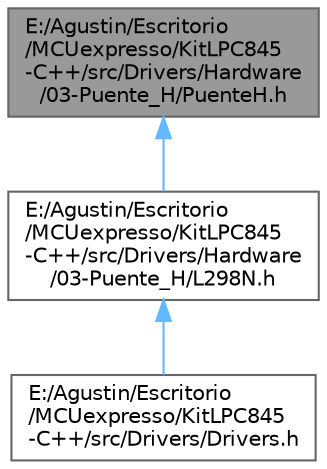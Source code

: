 digraph "E:/Agustin/Escritorio/MCUexpresso/KitLPC845-C++/src/Drivers/Hardware/03-Puente_H/PuenteH.h"
{
 // LATEX_PDF_SIZE
  bgcolor="transparent";
  edge [fontname=Helvetica,fontsize=10,labelfontname=Helvetica,labelfontsize=10];
  node [fontname=Helvetica,fontsize=10,shape=box,height=0.2,width=0.4];
  Node1 [id="Node000001",label="E:/Agustin/Escritorio\l/MCUexpresso/KitLPC845\l-C++/src/Drivers/Hardware\l/03-Puente_H/PuenteH.h",height=0.2,width=0.4,color="gray40", fillcolor="grey60", style="filled", fontcolor="black",tooltip="Clase base para objetos del tipo Puente H."];
  Node1 -> Node2 [id="edge1_Node000001_Node000002",dir="back",color="steelblue1",style="solid",tooltip=" "];
  Node2 [id="Node000002",label="E:/Agustin/Escritorio\l/MCUexpresso/KitLPC845\l-C++/src/Drivers/Hardware\l/03-Puente_H/L298N.h",height=0.2,width=0.4,color="grey40", fillcolor="white", style="filled",URL="$_l298_n_8h.html",tooltip="Clase del módulo de puente H LN298N."];
  Node2 -> Node3 [id="edge2_Node000002_Node000003",dir="back",color="steelblue1",style="solid",tooltip=" "];
  Node3 [id="Node000003",label="E:/Agustin/Escritorio\l/MCUexpresso/KitLPC845\l-C++/src/Drivers/Drivers.h",height=0.2,width=0.4,color="grey40", fillcolor="white", style="filled",URL="$_drivers_8h.html",tooltip="Archivo Master con todos los includes de perifericos del Kit."];
}
